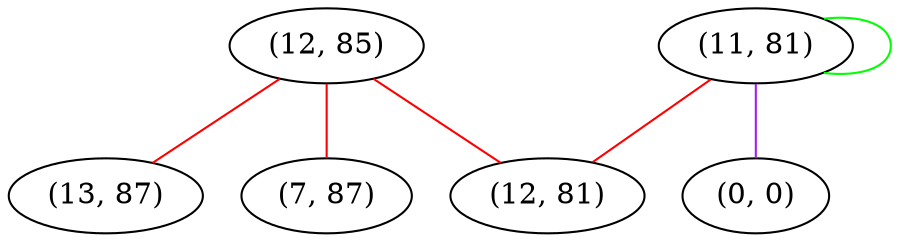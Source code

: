 graph "" {
"(12, 85)";
"(11, 81)";
"(0, 0)";
"(13, 87)";
"(12, 81)";
"(7, 87)";
"(12, 85)" -- "(13, 87)"  [color=red, key=0, weight=1];
"(12, 85)" -- "(12, 81)"  [color=red, key=0, weight=1];
"(12, 85)" -- "(7, 87)"  [color=red, key=0, weight=1];
"(11, 81)" -- "(11, 81)"  [color=green, key=0, weight=2];
"(11, 81)" -- "(12, 81)"  [color=red, key=0, weight=1];
"(11, 81)" -- "(0, 0)"  [color=purple, key=0, weight=4];
}

